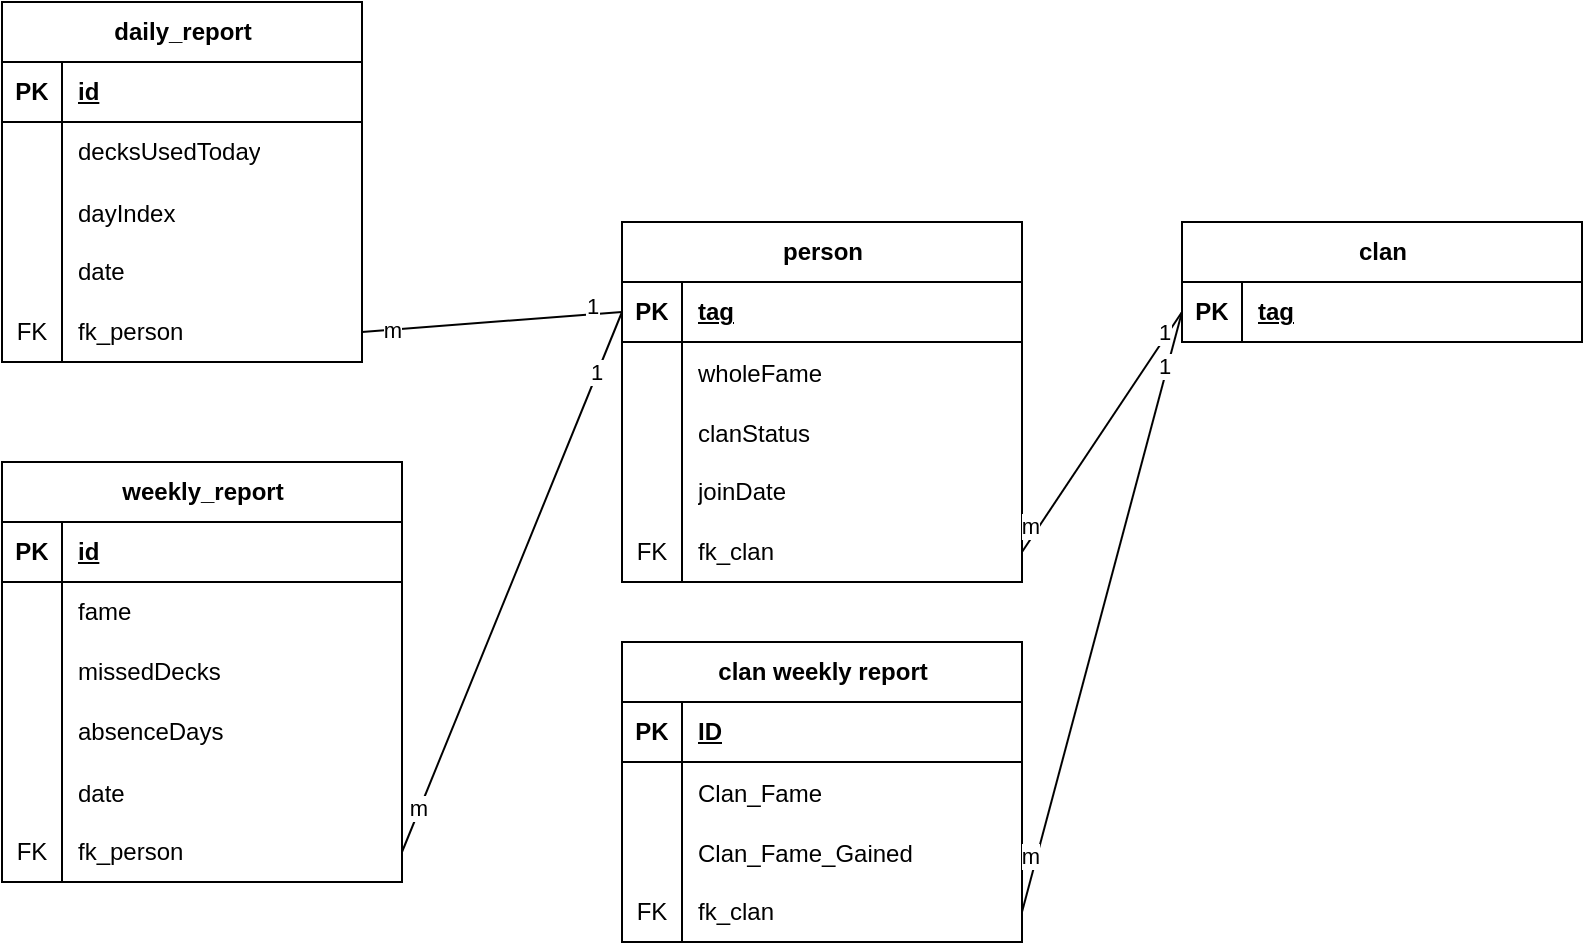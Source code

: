 <mxfile version="21.3.7" type="device">
  <diagram name="Seite-1" id="gAQYmN1L-Q7F6yUWE2I7">
    <mxGraphModel dx="2245" dy="868" grid="1" gridSize="10" guides="1" tooltips="1" connect="1" arrows="1" fold="1" page="1" pageScale="1" pageWidth="827" pageHeight="1169" math="0" shadow="0">
      <root>
        <mxCell id="0" />
        <mxCell id="1" parent="0" />
        <mxCell id="Kha3TJ-BB2mHDDJhDS3--91" value="daily_report" style="shape=table;startSize=30;container=1;collapsible=1;childLayout=tableLayout;fixedRows=1;rowLines=0;fontStyle=1;align=center;resizeLast=1;html=1;" parent="1" vertex="1">
          <mxGeometry x="-270" y="490" width="180" height="180" as="geometry" />
        </mxCell>
        <mxCell id="Kha3TJ-BB2mHDDJhDS3--92" value="" style="shape=tableRow;horizontal=0;startSize=0;swimlaneHead=0;swimlaneBody=0;fillColor=none;collapsible=0;dropTarget=0;points=[[0,0.5],[1,0.5]];portConstraint=eastwest;top=0;left=0;right=0;bottom=1;" parent="Kha3TJ-BB2mHDDJhDS3--91" vertex="1">
          <mxGeometry y="30" width="180" height="30" as="geometry" />
        </mxCell>
        <mxCell id="Kha3TJ-BB2mHDDJhDS3--93" value="PK" style="shape=partialRectangle;connectable=0;fillColor=none;top=0;left=0;bottom=0;right=0;fontStyle=1;overflow=hidden;whiteSpace=wrap;html=1;" parent="Kha3TJ-BB2mHDDJhDS3--92" vertex="1">
          <mxGeometry width="30" height="30" as="geometry">
            <mxRectangle width="30" height="30" as="alternateBounds" />
          </mxGeometry>
        </mxCell>
        <mxCell id="Kha3TJ-BB2mHDDJhDS3--94" value="id" style="shape=partialRectangle;connectable=0;fillColor=none;top=0;left=0;bottom=0;right=0;align=left;spacingLeft=6;fontStyle=5;overflow=hidden;whiteSpace=wrap;html=1;" parent="Kha3TJ-BB2mHDDJhDS3--92" vertex="1">
          <mxGeometry x="30" width="150" height="30" as="geometry">
            <mxRectangle width="150" height="30" as="alternateBounds" />
          </mxGeometry>
        </mxCell>
        <mxCell id="Kha3TJ-BB2mHDDJhDS3--98" value="" style="shape=tableRow;horizontal=0;startSize=0;swimlaneHead=0;swimlaneBody=0;fillColor=none;collapsible=0;dropTarget=0;points=[[0,0.5],[1,0.5]];portConstraint=eastwest;top=0;left=0;right=0;bottom=0;" parent="Kha3TJ-BB2mHDDJhDS3--91" vertex="1">
          <mxGeometry y="60" width="180" height="30" as="geometry" />
        </mxCell>
        <mxCell id="Kha3TJ-BB2mHDDJhDS3--99" value="" style="shape=partialRectangle;connectable=0;fillColor=none;top=0;left=0;bottom=0;right=0;editable=1;overflow=hidden;whiteSpace=wrap;html=1;" parent="Kha3TJ-BB2mHDDJhDS3--98" vertex="1">
          <mxGeometry width="30" height="30" as="geometry">
            <mxRectangle width="30" height="30" as="alternateBounds" />
          </mxGeometry>
        </mxCell>
        <mxCell id="Kha3TJ-BB2mHDDJhDS3--100" value="decksUsedToday" style="shape=partialRectangle;connectable=0;fillColor=none;top=0;left=0;bottom=0;right=0;align=left;spacingLeft=6;overflow=hidden;whiteSpace=wrap;html=1;" parent="Kha3TJ-BB2mHDDJhDS3--98" vertex="1">
          <mxGeometry x="30" width="150" height="30" as="geometry">
            <mxRectangle width="150" height="30" as="alternateBounds" />
          </mxGeometry>
        </mxCell>
        <mxCell id="COBvDOZzfDNTkXqNowzL-4" value="" style="shape=tableRow;horizontal=0;startSize=0;swimlaneHead=0;swimlaneBody=0;fillColor=none;collapsible=0;dropTarget=0;points=[[0,0.5],[1,0.5]];portConstraint=eastwest;top=0;left=0;right=0;bottom=0;" parent="Kha3TJ-BB2mHDDJhDS3--91" vertex="1">
          <mxGeometry y="90" width="180" height="30" as="geometry" />
        </mxCell>
        <mxCell id="COBvDOZzfDNTkXqNowzL-5" value="" style="shape=partialRectangle;connectable=0;fillColor=none;top=0;left=0;bottom=0;right=0;editable=1;overflow=hidden;" parent="COBvDOZzfDNTkXqNowzL-4" vertex="1">
          <mxGeometry width="30" height="30" as="geometry">
            <mxRectangle width="30" height="30" as="alternateBounds" />
          </mxGeometry>
        </mxCell>
        <mxCell id="COBvDOZzfDNTkXqNowzL-6" value="dayIndex" style="shape=partialRectangle;connectable=0;fillColor=none;top=0;left=0;bottom=0;right=0;align=left;spacingLeft=6;overflow=hidden;" parent="COBvDOZzfDNTkXqNowzL-4" vertex="1">
          <mxGeometry x="30" width="150" height="30" as="geometry">
            <mxRectangle width="150" height="30" as="alternateBounds" />
          </mxGeometry>
        </mxCell>
        <mxCell id="Kha3TJ-BB2mHDDJhDS3--101" value="" style="shape=tableRow;horizontal=0;startSize=0;swimlaneHead=0;swimlaneBody=0;fillColor=none;collapsible=0;dropTarget=0;points=[[0,0.5],[1,0.5]];portConstraint=eastwest;top=0;left=0;right=0;bottom=0;" parent="Kha3TJ-BB2mHDDJhDS3--91" vertex="1">
          <mxGeometry y="120" width="180" height="30" as="geometry" />
        </mxCell>
        <mxCell id="Kha3TJ-BB2mHDDJhDS3--102" value="" style="shape=partialRectangle;connectable=0;fillColor=none;top=0;left=0;bottom=0;right=0;editable=1;overflow=hidden;whiteSpace=wrap;html=1;" parent="Kha3TJ-BB2mHDDJhDS3--101" vertex="1">
          <mxGeometry width="30" height="30" as="geometry">
            <mxRectangle width="30" height="30" as="alternateBounds" />
          </mxGeometry>
        </mxCell>
        <mxCell id="Kha3TJ-BB2mHDDJhDS3--103" value="date" style="shape=partialRectangle;connectable=0;fillColor=none;top=0;left=0;bottom=0;right=0;align=left;spacingLeft=6;overflow=hidden;whiteSpace=wrap;html=1;" parent="Kha3TJ-BB2mHDDJhDS3--101" vertex="1">
          <mxGeometry x="30" width="150" height="30" as="geometry">
            <mxRectangle width="150" height="30" as="alternateBounds" />
          </mxGeometry>
        </mxCell>
        <mxCell id="1r-kpSuxIA7d4bERprCc-1" value="" style="shape=tableRow;horizontal=0;startSize=0;swimlaneHead=0;swimlaneBody=0;fillColor=none;collapsible=0;dropTarget=0;points=[[0,0.5],[1,0.5]];portConstraint=eastwest;top=0;left=0;right=0;bottom=0;" parent="Kha3TJ-BB2mHDDJhDS3--91" vertex="1">
          <mxGeometry y="150" width="180" height="30" as="geometry" />
        </mxCell>
        <mxCell id="1r-kpSuxIA7d4bERprCc-2" value="FK" style="shape=partialRectangle;connectable=0;fillColor=none;top=0;left=0;bottom=0;right=0;fontStyle=0;overflow=hidden;whiteSpace=wrap;html=1;" parent="1r-kpSuxIA7d4bERprCc-1" vertex="1">
          <mxGeometry width="30" height="30" as="geometry">
            <mxRectangle width="30" height="30" as="alternateBounds" />
          </mxGeometry>
        </mxCell>
        <mxCell id="1r-kpSuxIA7d4bERprCc-3" value="fk_person" style="shape=partialRectangle;connectable=0;fillColor=none;top=0;left=0;bottom=0;right=0;align=left;spacingLeft=6;fontStyle=0;overflow=hidden;whiteSpace=wrap;html=1;" parent="1r-kpSuxIA7d4bERprCc-1" vertex="1">
          <mxGeometry x="30" width="150" height="30" as="geometry">
            <mxRectangle width="150" height="30" as="alternateBounds" />
          </mxGeometry>
        </mxCell>
        <mxCell id="Kha3TJ-BB2mHDDJhDS3--104" value="weekly_report" style="shape=table;startSize=30;container=1;collapsible=1;childLayout=tableLayout;fixedRows=1;rowLines=0;fontStyle=1;align=center;resizeLast=1;html=1;" parent="1" vertex="1">
          <mxGeometry x="-270" y="720" width="200" height="210" as="geometry" />
        </mxCell>
        <mxCell id="Kha3TJ-BB2mHDDJhDS3--105" value="" style="shape=tableRow;horizontal=0;startSize=0;swimlaneHead=0;swimlaneBody=0;fillColor=none;collapsible=0;dropTarget=0;points=[[0,0.5],[1,0.5]];portConstraint=eastwest;top=0;left=0;right=0;bottom=1;" parent="Kha3TJ-BB2mHDDJhDS3--104" vertex="1">
          <mxGeometry y="30" width="200" height="30" as="geometry" />
        </mxCell>
        <mxCell id="Kha3TJ-BB2mHDDJhDS3--106" value="PK" style="shape=partialRectangle;connectable=0;fillColor=none;top=0;left=0;bottom=0;right=0;fontStyle=1;overflow=hidden;whiteSpace=wrap;html=1;" parent="Kha3TJ-BB2mHDDJhDS3--105" vertex="1">
          <mxGeometry width="30" height="30" as="geometry">
            <mxRectangle width="30" height="30" as="alternateBounds" />
          </mxGeometry>
        </mxCell>
        <mxCell id="Kha3TJ-BB2mHDDJhDS3--107" value="id" style="shape=partialRectangle;connectable=0;fillColor=none;top=0;left=0;bottom=0;right=0;align=left;spacingLeft=6;fontStyle=5;overflow=hidden;whiteSpace=wrap;html=1;" parent="Kha3TJ-BB2mHDDJhDS3--105" vertex="1">
          <mxGeometry x="30" width="170" height="30" as="geometry">
            <mxRectangle width="170" height="30" as="alternateBounds" />
          </mxGeometry>
        </mxCell>
        <mxCell id="Kha3TJ-BB2mHDDJhDS3--108" value="" style="shape=tableRow;horizontal=0;startSize=0;swimlaneHead=0;swimlaneBody=0;fillColor=none;collapsible=0;dropTarget=0;points=[[0,0.5],[1,0.5]];portConstraint=eastwest;top=0;left=0;right=0;bottom=0;" parent="Kha3TJ-BB2mHDDJhDS3--104" vertex="1">
          <mxGeometry y="60" width="200" height="30" as="geometry" />
        </mxCell>
        <mxCell id="Kha3TJ-BB2mHDDJhDS3--109" value="" style="shape=partialRectangle;connectable=0;fillColor=none;top=0;left=0;bottom=0;right=0;editable=1;overflow=hidden;whiteSpace=wrap;html=1;" parent="Kha3TJ-BB2mHDDJhDS3--108" vertex="1">
          <mxGeometry width="30" height="30" as="geometry">
            <mxRectangle width="30" height="30" as="alternateBounds" />
          </mxGeometry>
        </mxCell>
        <mxCell id="Kha3TJ-BB2mHDDJhDS3--110" value="fame" style="shape=partialRectangle;connectable=0;fillColor=none;top=0;left=0;bottom=0;right=0;align=left;spacingLeft=6;overflow=hidden;whiteSpace=wrap;html=1;" parent="Kha3TJ-BB2mHDDJhDS3--108" vertex="1">
          <mxGeometry x="30" width="170" height="30" as="geometry">
            <mxRectangle width="170" height="30" as="alternateBounds" />
          </mxGeometry>
        </mxCell>
        <mxCell id="Kha3TJ-BB2mHDDJhDS3--111" value="" style="shape=tableRow;horizontal=0;startSize=0;swimlaneHead=0;swimlaneBody=0;fillColor=none;collapsible=0;dropTarget=0;points=[[0,0.5],[1,0.5]];portConstraint=eastwest;top=0;left=0;right=0;bottom=0;" parent="Kha3TJ-BB2mHDDJhDS3--104" vertex="1">
          <mxGeometry y="90" width="200" height="30" as="geometry" />
        </mxCell>
        <mxCell id="Kha3TJ-BB2mHDDJhDS3--112" value="" style="shape=partialRectangle;connectable=0;fillColor=none;top=0;left=0;bottom=0;right=0;editable=1;overflow=hidden;whiteSpace=wrap;html=1;" parent="Kha3TJ-BB2mHDDJhDS3--111" vertex="1">
          <mxGeometry width="30" height="30" as="geometry">
            <mxRectangle width="30" height="30" as="alternateBounds" />
          </mxGeometry>
        </mxCell>
        <mxCell id="Kha3TJ-BB2mHDDJhDS3--113" value="missedDecks" style="shape=partialRectangle;connectable=0;fillColor=none;top=0;left=0;bottom=0;right=0;align=left;spacingLeft=6;overflow=hidden;whiteSpace=wrap;html=1;" parent="Kha3TJ-BB2mHDDJhDS3--111" vertex="1">
          <mxGeometry x="30" width="170" height="30" as="geometry">
            <mxRectangle width="170" height="30" as="alternateBounds" />
          </mxGeometry>
        </mxCell>
        <mxCell id="Kha3TJ-BB2mHDDJhDS3--170" value="" style="shape=tableRow;horizontal=0;startSize=0;swimlaneHead=0;swimlaneBody=0;fillColor=none;collapsible=0;dropTarget=0;points=[[0,0.5],[1,0.5]];portConstraint=eastwest;top=0;left=0;right=0;bottom=0;" parent="Kha3TJ-BB2mHDDJhDS3--104" vertex="1">
          <mxGeometry y="120" width="200" height="30" as="geometry" />
        </mxCell>
        <mxCell id="Kha3TJ-BB2mHDDJhDS3--171" value="" style="shape=partialRectangle;connectable=0;fillColor=none;top=0;left=0;bottom=0;right=0;editable=1;overflow=hidden;whiteSpace=wrap;html=1;" parent="Kha3TJ-BB2mHDDJhDS3--170" vertex="1">
          <mxGeometry width="30" height="30" as="geometry">
            <mxRectangle width="30" height="30" as="alternateBounds" />
          </mxGeometry>
        </mxCell>
        <mxCell id="Kha3TJ-BB2mHDDJhDS3--172" value="absenceDays" style="shape=partialRectangle;connectable=0;fillColor=none;top=0;left=0;bottom=0;right=0;align=left;spacingLeft=6;overflow=hidden;whiteSpace=wrap;html=1;" parent="Kha3TJ-BB2mHDDJhDS3--170" vertex="1">
          <mxGeometry x="30" width="170" height="30" as="geometry">
            <mxRectangle width="170" height="30" as="alternateBounds" />
          </mxGeometry>
        </mxCell>
        <mxCell id="tQk3aZADRxoxVd3CnqfF-1" value="" style="shape=tableRow;horizontal=0;startSize=0;swimlaneHead=0;swimlaneBody=0;fillColor=none;collapsible=0;dropTarget=0;points=[[0,0.5],[1,0.5]];portConstraint=eastwest;top=0;left=0;right=0;bottom=0;" parent="Kha3TJ-BB2mHDDJhDS3--104" vertex="1">
          <mxGeometry y="150" width="200" height="30" as="geometry" />
        </mxCell>
        <mxCell id="tQk3aZADRxoxVd3CnqfF-2" value="" style="shape=partialRectangle;connectable=0;fillColor=none;top=0;left=0;bottom=0;right=0;editable=1;overflow=hidden;" parent="tQk3aZADRxoxVd3CnqfF-1" vertex="1">
          <mxGeometry width="30" height="30" as="geometry">
            <mxRectangle width="30" height="30" as="alternateBounds" />
          </mxGeometry>
        </mxCell>
        <mxCell id="tQk3aZADRxoxVd3CnqfF-3" value="date" style="shape=partialRectangle;connectable=0;fillColor=none;top=0;left=0;bottom=0;right=0;align=left;spacingLeft=6;overflow=hidden;" parent="tQk3aZADRxoxVd3CnqfF-1" vertex="1">
          <mxGeometry x="30" width="170" height="30" as="geometry">
            <mxRectangle width="170" height="30" as="alternateBounds" />
          </mxGeometry>
        </mxCell>
        <mxCell id="CTvoTiLcyUWWRGnYZvSN-8" value="" style="shape=tableRow;horizontal=0;startSize=0;swimlaneHead=0;swimlaneBody=0;fillColor=none;collapsible=0;dropTarget=0;points=[[0,0.5],[1,0.5]];portConstraint=eastwest;top=0;left=0;right=0;bottom=0;" parent="Kha3TJ-BB2mHDDJhDS3--104" vertex="1">
          <mxGeometry y="180" width="200" height="30" as="geometry" />
        </mxCell>
        <mxCell id="CTvoTiLcyUWWRGnYZvSN-9" value="FK" style="shape=partialRectangle;connectable=0;fillColor=none;top=0;left=0;bottom=0;right=0;fontStyle=0;overflow=hidden;whiteSpace=wrap;html=1;" parent="CTvoTiLcyUWWRGnYZvSN-8" vertex="1">
          <mxGeometry width="30" height="30" as="geometry">
            <mxRectangle width="30" height="30" as="alternateBounds" />
          </mxGeometry>
        </mxCell>
        <mxCell id="CTvoTiLcyUWWRGnYZvSN-10" value="fk_person" style="shape=partialRectangle;connectable=0;fillColor=none;top=0;left=0;bottom=0;right=0;align=left;spacingLeft=6;fontStyle=0;overflow=hidden;whiteSpace=wrap;html=1;" parent="CTvoTiLcyUWWRGnYZvSN-8" vertex="1">
          <mxGeometry x="30" width="170" height="30" as="geometry">
            <mxRectangle width="170" height="30" as="alternateBounds" />
          </mxGeometry>
        </mxCell>
        <mxCell id="Kha3TJ-BB2mHDDJhDS3--130" value="person" style="shape=table;startSize=30;container=1;collapsible=1;childLayout=tableLayout;fixedRows=1;rowLines=0;fontStyle=1;align=center;resizeLast=1;html=1;" parent="1" vertex="1">
          <mxGeometry x="40" y="600" width="200" height="180" as="geometry">
            <mxRectangle x="40" y="600" width="80" height="30" as="alternateBounds" />
          </mxGeometry>
        </mxCell>
        <mxCell id="Kha3TJ-BB2mHDDJhDS3--131" value="" style="shape=tableRow;horizontal=0;startSize=0;swimlaneHead=0;swimlaneBody=0;fillColor=none;collapsible=0;dropTarget=0;points=[[0,0.5],[1,0.5]];portConstraint=eastwest;top=0;left=0;right=0;bottom=1;" parent="Kha3TJ-BB2mHDDJhDS3--130" vertex="1">
          <mxGeometry y="30" width="200" height="30" as="geometry" />
        </mxCell>
        <mxCell id="Kha3TJ-BB2mHDDJhDS3--132" value="PK" style="shape=partialRectangle;connectable=0;fillColor=none;top=0;left=0;bottom=0;right=0;fontStyle=1;overflow=hidden;whiteSpace=wrap;html=1;" parent="Kha3TJ-BB2mHDDJhDS3--131" vertex="1">
          <mxGeometry width="30" height="30" as="geometry">
            <mxRectangle width="30" height="30" as="alternateBounds" />
          </mxGeometry>
        </mxCell>
        <mxCell id="Kha3TJ-BB2mHDDJhDS3--133" value="tag" style="shape=partialRectangle;connectable=0;fillColor=none;top=0;left=0;bottom=0;right=0;align=left;spacingLeft=6;fontStyle=5;overflow=hidden;whiteSpace=wrap;html=1;" parent="Kha3TJ-BB2mHDDJhDS3--131" vertex="1">
          <mxGeometry x="30" width="170" height="30" as="geometry">
            <mxRectangle width="170" height="30" as="alternateBounds" />
          </mxGeometry>
        </mxCell>
        <mxCell id="Kha3TJ-BB2mHDDJhDS3--192" value="" style="shape=tableRow;horizontal=0;startSize=0;swimlaneHead=0;swimlaneBody=0;fillColor=none;collapsible=0;dropTarget=0;points=[[0,0.5],[1,0.5]];portConstraint=eastwest;top=0;left=0;right=0;bottom=0;" parent="Kha3TJ-BB2mHDDJhDS3--130" vertex="1">
          <mxGeometry y="60" width="200" height="30" as="geometry" />
        </mxCell>
        <mxCell id="Kha3TJ-BB2mHDDJhDS3--193" value="" style="shape=partialRectangle;connectable=0;fillColor=none;top=0;left=0;bottom=0;right=0;editable=1;overflow=hidden;" parent="Kha3TJ-BB2mHDDJhDS3--192" vertex="1">
          <mxGeometry width="30" height="30" as="geometry">
            <mxRectangle width="30" height="30" as="alternateBounds" />
          </mxGeometry>
        </mxCell>
        <mxCell id="Kha3TJ-BB2mHDDJhDS3--194" value="wholeFame" style="shape=partialRectangle;connectable=0;fillColor=none;top=0;left=0;bottom=0;right=0;align=left;spacingLeft=6;overflow=hidden;" parent="Kha3TJ-BB2mHDDJhDS3--192" vertex="1">
          <mxGeometry x="30" width="170" height="30" as="geometry">
            <mxRectangle width="170" height="30" as="alternateBounds" />
          </mxGeometry>
        </mxCell>
        <mxCell id="Kha3TJ-BB2mHDDJhDS3--147" value="" style="shape=tableRow;horizontal=0;startSize=0;swimlaneHead=0;swimlaneBody=0;fillColor=none;collapsible=0;dropTarget=0;points=[[0,0.5],[1,0.5]];portConstraint=eastwest;top=0;left=0;right=0;bottom=0;" parent="Kha3TJ-BB2mHDDJhDS3--130" vertex="1">
          <mxGeometry y="90" width="200" height="30" as="geometry" />
        </mxCell>
        <mxCell id="Kha3TJ-BB2mHDDJhDS3--148" value="" style="shape=partialRectangle;connectable=0;fillColor=none;top=0;left=0;bottom=0;right=0;editable=1;overflow=hidden;" parent="Kha3TJ-BB2mHDDJhDS3--147" vertex="1">
          <mxGeometry width="30" height="30" as="geometry">
            <mxRectangle width="30" height="30" as="alternateBounds" />
          </mxGeometry>
        </mxCell>
        <mxCell id="Kha3TJ-BB2mHDDJhDS3--149" value="clanStatus" style="shape=partialRectangle;connectable=0;fillColor=none;top=0;left=0;bottom=0;right=0;align=left;spacingLeft=6;overflow=hidden;" parent="Kha3TJ-BB2mHDDJhDS3--147" vertex="1">
          <mxGeometry x="30" width="170" height="30" as="geometry">
            <mxRectangle width="170" height="30" as="alternateBounds" />
          </mxGeometry>
        </mxCell>
        <mxCell id="Kha3TJ-BB2mHDDJhDS3--134" value="" style="shape=tableRow;horizontal=0;startSize=0;swimlaneHead=0;swimlaneBody=0;fillColor=none;collapsible=0;dropTarget=0;points=[[0,0.5],[1,0.5]];portConstraint=eastwest;top=0;left=0;right=0;bottom=0;" parent="Kha3TJ-BB2mHDDJhDS3--130" vertex="1">
          <mxGeometry y="120" width="200" height="30" as="geometry" />
        </mxCell>
        <mxCell id="Kha3TJ-BB2mHDDJhDS3--135" value="" style="shape=partialRectangle;connectable=0;fillColor=none;top=0;left=0;bottom=0;right=0;editable=1;overflow=hidden;whiteSpace=wrap;html=1;" parent="Kha3TJ-BB2mHDDJhDS3--134" vertex="1">
          <mxGeometry width="30" height="30" as="geometry">
            <mxRectangle width="30" height="30" as="alternateBounds" />
          </mxGeometry>
        </mxCell>
        <mxCell id="Kha3TJ-BB2mHDDJhDS3--136" value="joinDate" style="shape=partialRectangle;connectable=0;fillColor=none;top=0;left=0;bottom=0;right=0;align=left;spacingLeft=6;overflow=hidden;whiteSpace=wrap;html=1;" parent="Kha3TJ-BB2mHDDJhDS3--134" vertex="1">
          <mxGeometry x="30" width="170" height="30" as="geometry">
            <mxRectangle width="170" height="30" as="alternateBounds" />
          </mxGeometry>
        </mxCell>
        <mxCell id="tQk3aZADRxoxVd3CnqfF-7" value="" style="shape=tableRow;horizontal=0;startSize=0;swimlaneHead=0;swimlaneBody=0;fillColor=none;collapsible=0;dropTarget=0;points=[[0,0.5],[1,0.5]];portConstraint=eastwest;top=0;left=0;right=0;bottom=0;" parent="Kha3TJ-BB2mHDDJhDS3--130" vertex="1">
          <mxGeometry y="150" width="200" height="30" as="geometry" />
        </mxCell>
        <mxCell id="tQk3aZADRxoxVd3CnqfF-8" value="FK" style="shape=partialRectangle;connectable=0;fillColor=none;top=0;left=0;bottom=0;right=0;fontStyle=0;overflow=hidden;whiteSpace=wrap;html=1;" parent="tQk3aZADRxoxVd3CnqfF-7" vertex="1">
          <mxGeometry width="30" height="30" as="geometry">
            <mxRectangle width="30" height="30" as="alternateBounds" />
          </mxGeometry>
        </mxCell>
        <mxCell id="tQk3aZADRxoxVd3CnqfF-9" value="fk_clan" style="shape=partialRectangle;connectable=0;fillColor=none;top=0;left=0;bottom=0;right=0;align=left;spacingLeft=6;fontStyle=0;overflow=hidden;whiteSpace=wrap;html=1;" parent="tQk3aZADRxoxVd3CnqfF-7" vertex="1">
          <mxGeometry x="30" width="170" height="30" as="geometry">
            <mxRectangle width="170" height="30" as="alternateBounds" />
          </mxGeometry>
        </mxCell>
        <mxCell id="tQk3aZADRxoxVd3CnqfF-10" value="clan" style="shape=table;startSize=30;container=1;collapsible=1;childLayout=tableLayout;fixedRows=1;rowLines=0;fontStyle=1;align=center;resizeLast=1;html=1;" parent="1" vertex="1">
          <mxGeometry x="320" y="600" width="200" height="60" as="geometry" />
        </mxCell>
        <mxCell id="tQk3aZADRxoxVd3CnqfF-11" value="" style="shape=tableRow;horizontal=0;startSize=0;swimlaneHead=0;swimlaneBody=0;fillColor=none;collapsible=0;dropTarget=0;points=[[0,0.5],[1,0.5]];portConstraint=eastwest;top=0;left=0;right=0;bottom=1;" parent="tQk3aZADRxoxVd3CnqfF-10" vertex="1">
          <mxGeometry y="30" width="200" height="30" as="geometry" />
        </mxCell>
        <mxCell id="tQk3aZADRxoxVd3CnqfF-12" value="PK" style="shape=partialRectangle;connectable=0;fillColor=none;top=0;left=0;bottom=0;right=0;fontStyle=1;overflow=hidden;whiteSpace=wrap;html=1;" parent="tQk3aZADRxoxVd3CnqfF-11" vertex="1">
          <mxGeometry width="30" height="30" as="geometry">
            <mxRectangle width="30" height="30" as="alternateBounds" />
          </mxGeometry>
        </mxCell>
        <mxCell id="tQk3aZADRxoxVd3CnqfF-13" value="tag" style="shape=partialRectangle;connectable=0;fillColor=none;top=0;left=0;bottom=0;right=0;align=left;spacingLeft=6;fontStyle=5;overflow=hidden;whiteSpace=wrap;html=1;" parent="tQk3aZADRxoxVd3CnqfF-11" vertex="1">
          <mxGeometry x="30" width="170" height="30" as="geometry">
            <mxRectangle width="170" height="30" as="alternateBounds" />
          </mxGeometry>
        </mxCell>
        <mxCell id="tQk3aZADRxoxVd3CnqfF-23" value="" style="endArrow=none;html=1;rounded=0;exitX=1;exitY=0.5;exitDx=0;exitDy=0;entryX=0;entryY=0.5;entryDx=0;entryDy=0;" parent="1" source="tQk3aZADRxoxVd3CnqfF-7" target="tQk3aZADRxoxVd3CnqfF-11" edge="1">
          <mxGeometry relative="1" as="geometry">
            <mxPoint x="250" y="660" as="sourcePoint" />
            <mxPoint x="410" y="660" as="targetPoint" />
          </mxGeometry>
        </mxCell>
        <mxCell id="tQk3aZADRxoxVd3CnqfF-24" value="1" style="edgeLabel;html=1;align=center;verticalAlign=middle;resizable=0;points=[];" parent="tQk3aZADRxoxVd3CnqfF-23" vertex="1" connectable="0">
          <mxGeometry x="0.815" y="2" relative="1" as="geometry">
            <mxPoint as="offset" />
          </mxGeometry>
        </mxCell>
        <mxCell id="tQk3aZADRxoxVd3CnqfF-25" value="m" style="edgeLabel;html=1;align=center;verticalAlign=middle;resizable=0;points=[];" parent="tQk3aZADRxoxVd3CnqfF-23" vertex="1" connectable="0">
          <mxGeometry x="-0.818" y="4" relative="1" as="geometry">
            <mxPoint as="offset" />
          </mxGeometry>
        </mxCell>
        <mxCell id="tQk3aZADRxoxVd3CnqfF-43" value="" style="endArrow=none;html=1;rounded=0;entryX=0;entryY=0.5;entryDx=0;entryDy=0;exitX=1;exitY=0.5;exitDx=0;exitDy=0;" parent="1" source="CTvoTiLcyUWWRGnYZvSN-8" target="Kha3TJ-BB2mHDDJhDS3--131" edge="1">
          <mxGeometry relative="1" as="geometry">
            <mxPoint x="-50" y="780" as="sourcePoint" />
            <mxPoint y="850" as="targetPoint" />
          </mxGeometry>
        </mxCell>
        <mxCell id="tQk3aZADRxoxVd3CnqfF-44" value="1" style="edgeLabel;html=1;align=center;verticalAlign=middle;resizable=0;points=[];" parent="tQk3aZADRxoxVd3CnqfF-43" vertex="1" connectable="0">
          <mxGeometry x="0.779" y="1" relative="1" as="geometry">
            <mxPoint as="offset" />
          </mxGeometry>
        </mxCell>
        <mxCell id="tQk3aZADRxoxVd3CnqfF-45" value="m" style="edgeLabel;html=1;align=center;verticalAlign=middle;resizable=0;points=[];" parent="tQk3aZADRxoxVd3CnqfF-43" vertex="1" connectable="0">
          <mxGeometry x="-0.838" y="1" relative="1" as="geometry">
            <mxPoint as="offset" />
          </mxGeometry>
        </mxCell>
        <mxCell id="1r-kpSuxIA7d4bERprCc-4" value="" style="endArrow=none;html=1;rounded=0;entryX=0;entryY=0.5;entryDx=0;entryDy=0;exitX=1;exitY=0.5;exitDx=0;exitDy=0;" parent="1" source="1r-kpSuxIA7d4bERprCc-1" target="Kha3TJ-BB2mHDDJhDS3--131" edge="1">
          <mxGeometry relative="1" as="geometry">
            <mxPoint x="-30" y="480" as="sourcePoint" />
            <mxPoint x="130" y="480" as="targetPoint" />
          </mxGeometry>
        </mxCell>
        <mxCell id="1r-kpSuxIA7d4bERprCc-5" value="m" style="edgeLabel;html=1;align=center;verticalAlign=middle;resizable=0;points=[];" parent="1r-kpSuxIA7d4bERprCc-4" vertex="1" connectable="0">
          <mxGeometry x="-0.756" relative="1" as="geometry">
            <mxPoint x="-1" as="offset" />
          </mxGeometry>
        </mxCell>
        <mxCell id="1r-kpSuxIA7d4bERprCc-6" value="1" style="edgeLabel;html=1;align=center;verticalAlign=middle;resizable=0;points=[];" parent="1r-kpSuxIA7d4bERprCc-4" vertex="1" connectable="0">
          <mxGeometry x="0.779" y="4" relative="1" as="geometry">
            <mxPoint x="-1" as="offset" />
          </mxGeometry>
        </mxCell>
        <mxCell id="o33_BBHNZy1dzAMYEZh_-6" value="clan weekly report" style="shape=table;startSize=30;container=1;collapsible=1;childLayout=tableLayout;fixedRows=1;rowLines=0;fontStyle=1;align=center;resizeLast=1;html=1;" vertex="1" parent="1">
          <mxGeometry x="40" y="810" width="200" height="150" as="geometry" />
        </mxCell>
        <mxCell id="o33_BBHNZy1dzAMYEZh_-7" value="" style="shape=tableRow;horizontal=0;startSize=0;swimlaneHead=0;swimlaneBody=0;fillColor=none;collapsible=0;dropTarget=0;points=[[0,0.5],[1,0.5]];portConstraint=eastwest;top=0;left=0;right=0;bottom=1;" vertex="1" parent="o33_BBHNZy1dzAMYEZh_-6">
          <mxGeometry y="30" width="200" height="30" as="geometry" />
        </mxCell>
        <mxCell id="o33_BBHNZy1dzAMYEZh_-8" value="PK" style="shape=partialRectangle;connectable=0;fillColor=none;top=0;left=0;bottom=0;right=0;fontStyle=1;overflow=hidden;whiteSpace=wrap;html=1;" vertex="1" parent="o33_BBHNZy1dzAMYEZh_-7">
          <mxGeometry width="30" height="30" as="geometry">
            <mxRectangle width="30" height="30" as="alternateBounds" />
          </mxGeometry>
        </mxCell>
        <mxCell id="o33_BBHNZy1dzAMYEZh_-9" value="ID" style="shape=partialRectangle;connectable=0;fillColor=none;top=0;left=0;bottom=0;right=0;align=left;spacingLeft=6;fontStyle=5;overflow=hidden;whiteSpace=wrap;html=1;" vertex="1" parent="o33_BBHNZy1dzAMYEZh_-7">
          <mxGeometry x="30" width="170" height="30" as="geometry">
            <mxRectangle width="170" height="30" as="alternateBounds" />
          </mxGeometry>
        </mxCell>
        <mxCell id="o33_BBHNZy1dzAMYEZh_-10" value="" style="shape=tableRow;horizontal=0;startSize=0;swimlaneHead=0;swimlaneBody=0;fillColor=none;collapsible=0;dropTarget=0;points=[[0,0.5],[1,0.5]];portConstraint=eastwest;top=0;left=0;right=0;bottom=0;" vertex="1" parent="o33_BBHNZy1dzAMYEZh_-6">
          <mxGeometry y="60" width="200" height="30" as="geometry" />
        </mxCell>
        <mxCell id="o33_BBHNZy1dzAMYEZh_-11" value="" style="shape=partialRectangle;connectable=0;fillColor=none;top=0;left=0;bottom=0;right=0;editable=1;overflow=hidden;" vertex="1" parent="o33_BBHNZy1dzAMYEZh_-10">
          <mxGeometry width="30" height="30" as="geometry">
            <mxRectangle width="30" height="30" as="alternateBounds" />
          </mxGeometry>
        </mxCell>
        <mxCell id="o33_BBHNZy1dzAMYEZh_-12" value="Clan_Fame" style="shape=partialRectangle;connectable=0;fillColor=none;top=0;left=0;bottom=0;right=0;align=left;spacingLeft=6;overflow=hidden;" vertex="1" parent="o33_BBHNZy1dzAMYEZh_-10">
          <mxGeometry x="30" width="170" height="30" as="geometry">
            <mxRectangle width="170" height="30" as="alternateBounds" />
          </mxGeometry>
        </mxCell>
        <mxCell id="o33_BBHNZy1dzAMYEZh_-13" value="" style="shape=tableRow;horizontal=0;startSize=0;swimlaneHead=0;swimlaneBody=0;fillColor=none;collapsible=0;dropTarget=0;points=[[0,0.5],[1,0.5]];portConstraint=eastwest;top=0;left=0;right=0;bottom=0;" vertex="1" parent="o33_BBHNZy1dzAMYEZh_-6">
          <mxGeometry y="90" width="200" height="30" as="geometry" />
        </mxCell>
        <mxCell id="o33_BBHNZy1dzAMYEZh_-14" value="" style="shape=partialRectangle;connectable=0;fillColor=none;top=0;left=0;bottom=0;right=0;editable=1;overflow=hidden;" vertex="1" parent="o33_BBHNZy1dzAMYEZh_-13">
          <mxGeometry width="30" height="30" as="geometry">
            <mxRectangle width="30" height="30" as="alternateBounds" />
          </mxGeometry>
        </mxCell>
        <mxCell id="o33_BBHNZy1dzAMYEZh_-15" value="Clan_Fame_Gained" style="shape=partialRectangle;connectable=0;fillColor=none;top=0;left=0;bottom=0;right=0;align=left;spacingLeft=6;overflow=hidden;" vertex="1" parent="o33_BBHNZy1dzAMYEZh_-13">
          <mxGeometry x="30" width="170" height="30" as="geometry">
            <mxRectangle width="170" height="30" as="alternateBounds" />
          </mxGeometry>
        </mxCell>
        <mxCell id="o33_BBHNZy1dzAMYEZh_-19" value="" style="shape=tableRow;horizontal=0;startSize=0;swimlaneHead=0;swimlaneBody=0;fillColor=none;collapsible=0;dropTarget=0;points=[[0,0.5],[1,0.5]];portConstraint=eastwest;top=0;left=0;right=0;bottom=0;" vertex="1" parent="o33_BBHNZy1dzAMYEZh_-6">
          <mxGeometry y="120" width="200" height="30" as="geometry" />
        </mxCell>
        <mxCell id="o33_BBHNZy1dzAMYEZh_-20" value="FK" style="shape=partialRectangle;connectable=0;fillColor=none;top=0;left=0;bottom=0;right=0;fontStyle=0;overflow=hidden;whiteSpace=wrap;html=1;" vertex="1" parent="o33_BBHNZy1dzAMYEZh_-19">
          <mxGeometry width="30" height="30" as="geometry">
            <mxRectangle width="30" height="30" as="alternateBounds" />
          </mxGeometry>
        </mxCell>
        <mxCell id="o33_BBHNZy1dzAMYEZh_-21" value="fk_clan" style="shape=partialRectangle;connectable=0;fillColor=none;top=0;left=0;bottom=0;right=0;align=left;spacingLeft=6;fontStyle=0;overflow=hidden;whiteSpace=wrap;html=1;" vertex="1" parent="o33_BBHNZy1dzAMYEZh_-19">
          <mxGeometry x="30" width="170" height="30" as="geometry">
            <mxRectangle width="170" height="30" as="alternateBounds" />
          </mxGeometry>
        </mxCell>
        <mxCell id="o33_BBHNZy1dzAMYEZh_-23" value="" style="endArrow=none;html=1;rounded=0;exitX=1;exitY=0.5;exitDx=0;exitDy=0;entryX=0;entryY=0.5;entryDx=0;entryDy=0;" edge="1" parent="1" source="o33_BBHNZy1dzAMYEZh_-19" target="tQk3aZADRxoxVd3CnqfF-11">
          <mxGeometry relative="1" as="geometry">
            <mxPoint x="320" y="950" as="sourcePoint" />
            <mxPoint x="400" y="830" as="targetPoint" />
          </mxGeometry>
        </mxCell>
        <mxCell id="o33_BBHNZy1dzAMYEZh_-24" value="1" style="edgeLabel;html=1;align=center;verticalAlign=middle;resizable=0;points=[];" vertex="1" connectable="0" parent="o33_BBHNZy1dzAMYEZh_-23">
          <mxGeometry x="0.815" y="2" relative="1" as="geometry">
            <mxPoint as="offset" />
          </mxGeometry>
        </mxCell>
        <mxCell id="o33_BBHNZy1dzAMYEZh_-25" value="m" style="edgeLabel;html=1;align=center;verticalAlign=middle;resizable=0;points=[];" vertex="1" connectable="0" parent="o33_BBHNZy1dzAMYEZh_-23">
          <mxGeometry x="-0.818" y="4" relative="1" as="geometry">
            <mxPoint as="offset" />
          </mxGeometry>
        </mxCell>
      </root>
    </mxGraphModel>
  </diagram>
</mxfile>
